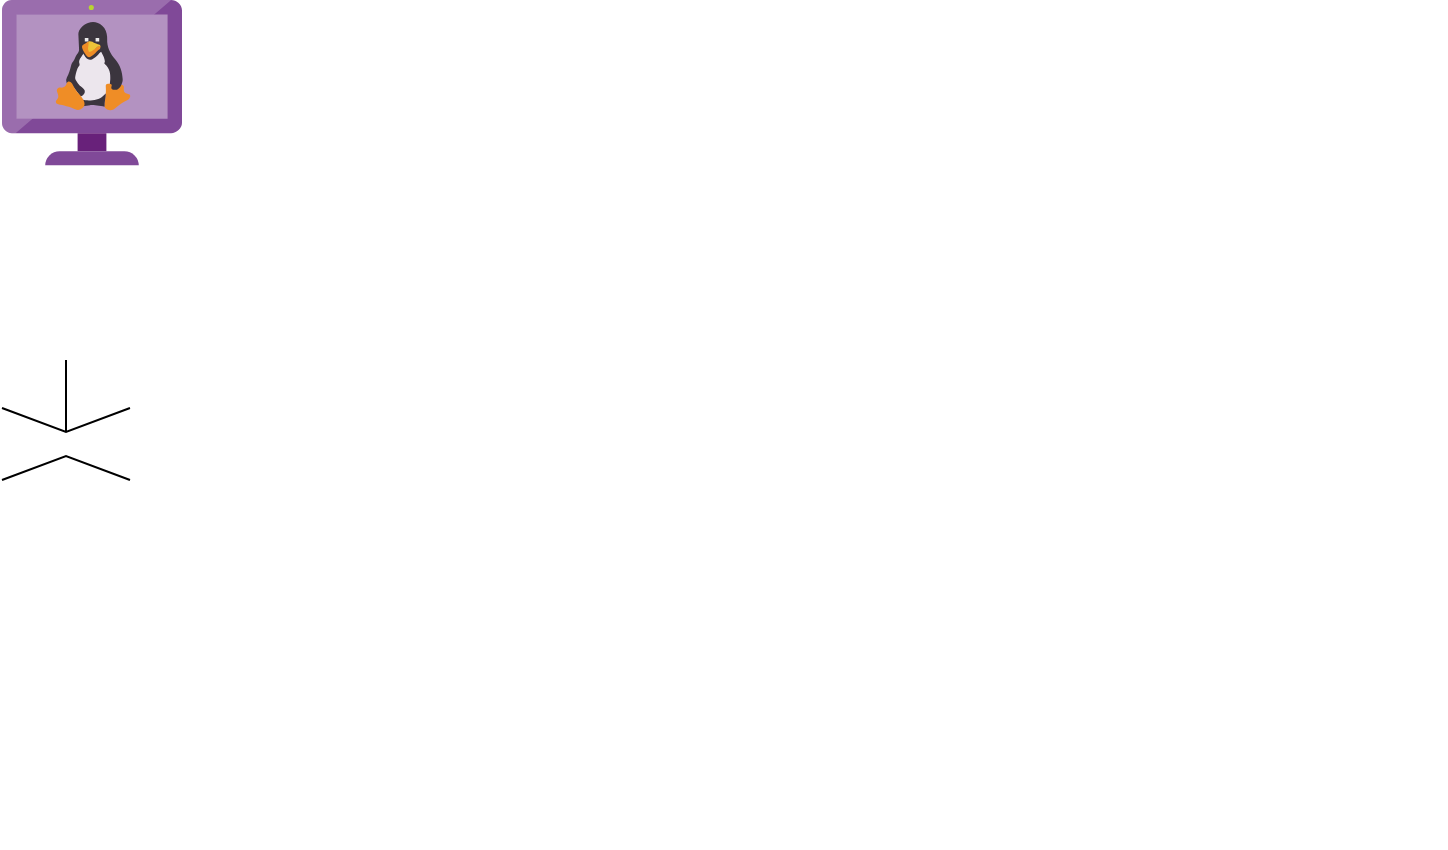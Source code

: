 <mxfile version="13.1.3" type="github"><diagram id="Kj-LObjh4MeHbQg09oGc" name="Page-1"><mxGraphModel dx="1422" dy="766" grid="1" gridSize="10" guides="1" tooltips="1" connect="1" arrows="1" fold="1" page="1" pageScale="1" pageWidth="850" pageHeight="1100" math="0" shadow="0"><root><mxCell id="0"/><mxCell id="1" parent="0"/><mxCell id="8Jn8KDASIKElU3SjSiYd-1" value="" style="shape=image;html=1;verticalAlign=top;verticalLabelPosition=bottom;labelBackgroundColor=#ffffff;imageAspect=0;aspect=fixed;image=https://cdn2.iconfinder.com/data/icons/amazon-aws-stencils/100/Compute__Networking_copy_Amazon_EMR_HDFS_Cluster-128.png" vertex="1" parent="1"><mxGeometry x="610" y="220" width="128" height="128" as="geometry"/></mxCell><mxCell id="8Jn8KDASIKElU3SjSiYd-3" value="" style="verticalLabelPosition=bottom;align=center;outlineConnect=0;dashed=0;html=1;verticalAlign=top;shape=mxgraph.pid.flow_sensors.flume;pointerEvents=1;" vertex="1" parent="1"><mxGeometry x="16" y="240" width="64" height="60" as="geometry"/></mxCell><mxCell id="8Jn8KDASIKElU3SjSiYd-8" value="" style="shape=image;html=1;verticalAlign=top;verticalLabelPosition=bottom;labelBackgroundColor=#ffffff;imageAspect=0;aspect=fixed;image=https://cdn1.iconfinder.com/data/icons/hawcons/32/699165-icon-88-document-file-c-128.png" vertex="1" parent="1"><mxGeometry x="16" y="370" width="82" height="82" as="geometry"/></mxCell><mxCell id="8Jn8KDASIKElU3SjSiYd-10" value="" style="shape=image;html=1;verticalAlign=top;verticalLabelPosition=bottom;labelBackgroundColor=#ffffff;imageAspect=0;aspect=fixed;image=https://cdn3.iconfinder.com/data/icons/fatcow/32/page_white_cplusplus.png" vertex="1" parent="1"><mxGeometry x="70" y="452" width="32" height="32" as="geometry"/></mxCell><mxCell id="8Jn8KDASIKElU3SjSiYd-11" value="" style="aspect=fixed;html=1;points=[];align=center;image;fontSize=12;image=img/lib/mscae/VM_Linux_Non_Azure.svg;" vertex="1" parent="1"><mxGeometry x="16" y="60" width="90" height="82.8" as="geometry"/></mxCell></root></mxGraphModel></diagram></mxfile>